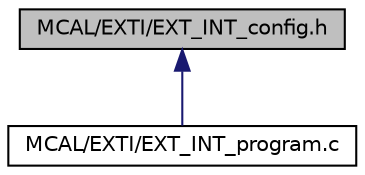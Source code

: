 digraph "MCAL/EXTI/EXT_INT_config.h"
{
 // LATEX_PDF_SIZE
  edge [fontname="Helvetica",fontsize="10",labelfontname="Helvetica",labelfontsize="10"];
  node [fontname="Helvetica",fontsize="10",shape=record];
  Node1 [label="MCAL/EXTI/EXT_INT_config.h",height=0.2,width=0.4,color="black", fillcolor="grey75", style="filled", fontcolor="black",tooltip=" "];
  Node1 -> Node2 [dir="back",color="midnightblue",fontsize="10",style="solid",fontname="Helvetica"];
  Node2 [label="MCAL/EXTI/EXT_INT_program.c",height=0.2,width=0.4,color="black", fillcolor="white", style="filled",URL="$dd/d07/_e_x_t___i_n_t__program_8c.html",tooltip=" "];
}
